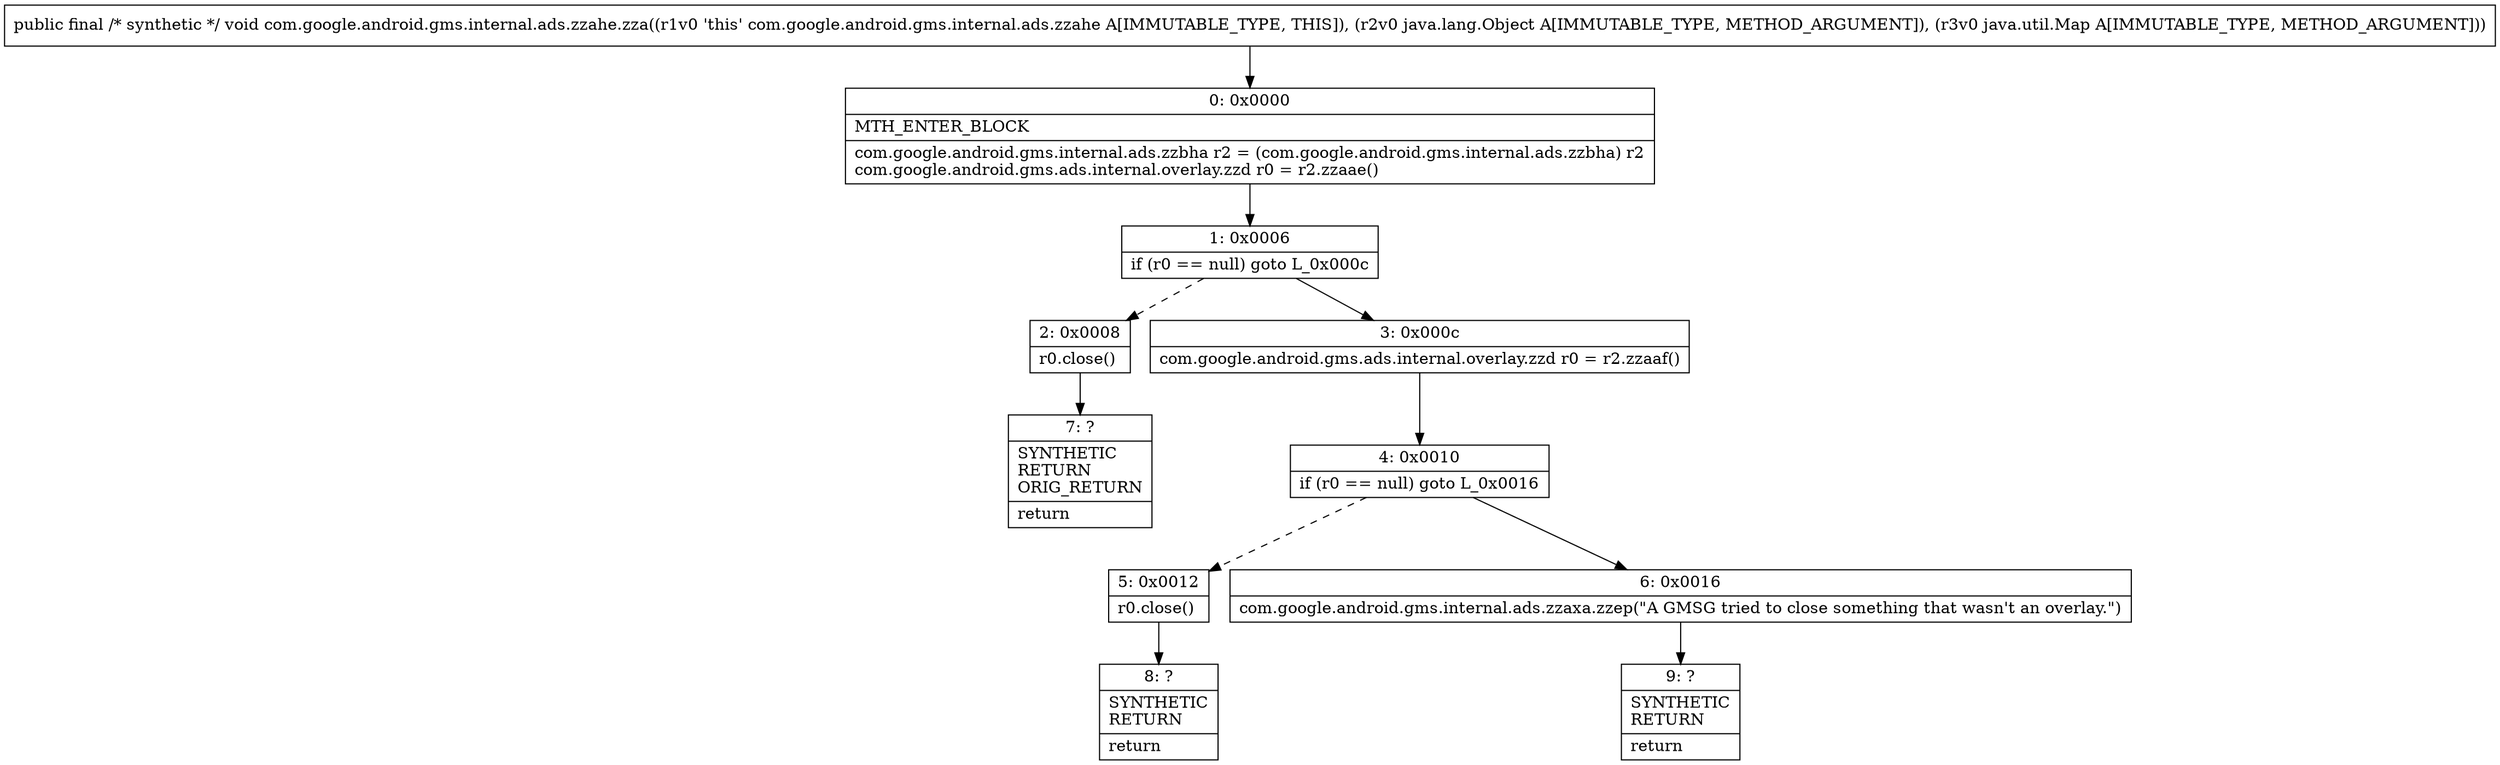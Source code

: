 digraph "CFG forcom.google.android.gms.internal.ads.zzahe.zza(Ljava\/lang\/Object;Ljava\/util\/Map;)V" {
Node_0 [shape=record,label="{0\:\ 0x0000|MTH_ENTER_BLOCK\l|com.google.android.gms.internal.ads.zzbha r2 = (com.google.android.gms.internal.ads.zzbha) r2\lcom.google.android.gms.ads.internal.overlay.zzd r0 = r2.zzaae()\l}"];
Node_1 [shape=record,label="{1\:\ 0x0006|if (r0 == null) goto L_0x000c\l}"];
Node_2 [shape=record,label="{2\:\ 0x0008|r0.close()\l}"];
Node_3 [shape=record,label="{3\:\ 0x000c|com.google.android.gms.ads.internal.overlay.zzd r0 = r2.zzaaf()\l}"];
Node_4 [shape=record,label="{4\:\ 0x0010|if (r0 == null) goto L_0x0016\l}"];
Node_5 [shape=record,label="{5\:\ 0x0012|r0.close()\l}"];
Node_6 [shape=record,label="{6\:\ 0x0016|com.google.android.gms.internal.ads.zzaxa.zzep(\"A GMSG tried to close something that wasn't an overlay.\")\l}"];
Node_7 [shape=record,label="{7\:\ ?|SYNTHETIC\lRETURN\lORIG_RETURN\l|return\l}"];
Node_8 [shape=record,label="{8\:\ ?|SYNTHETIC\lRETURN\l|return\l}"];
Node_9 [shape=record,label="{9\:\ ?|SYNTHETIC\lRETURN\l|return\l}"];
MethodNode[shape=record,label="{public final \/* synthetic *\/ void com.google.android.gms.internal.ads.zzahe.zza((r1v0 'this' com.google.android.gms.internal.ads.zzahe A[IMMUTABLE_TYPE, THIS]), (r2v0 java.lang.Object A[IMMUTABLE_TYPE, METHOD_ARGUMENT]), (r3v0 java.util.Map A[IMMUTABLE_TYPE, METHOD_ARGUMENT])) }"];
MethodNode -> Node_0;
Node_0 -> Node_1;
Node_1 -> Node_2[style=dashed];
Node_1 -> Node_3;
Node_2 -> Node_7;
Node_3 -> Node_4;
Node_4 -> Node_5[style=dashed];
Node_4 -> Node_6;
Node_5 -> Node_8;
Node_6 -> Node_9;
}

